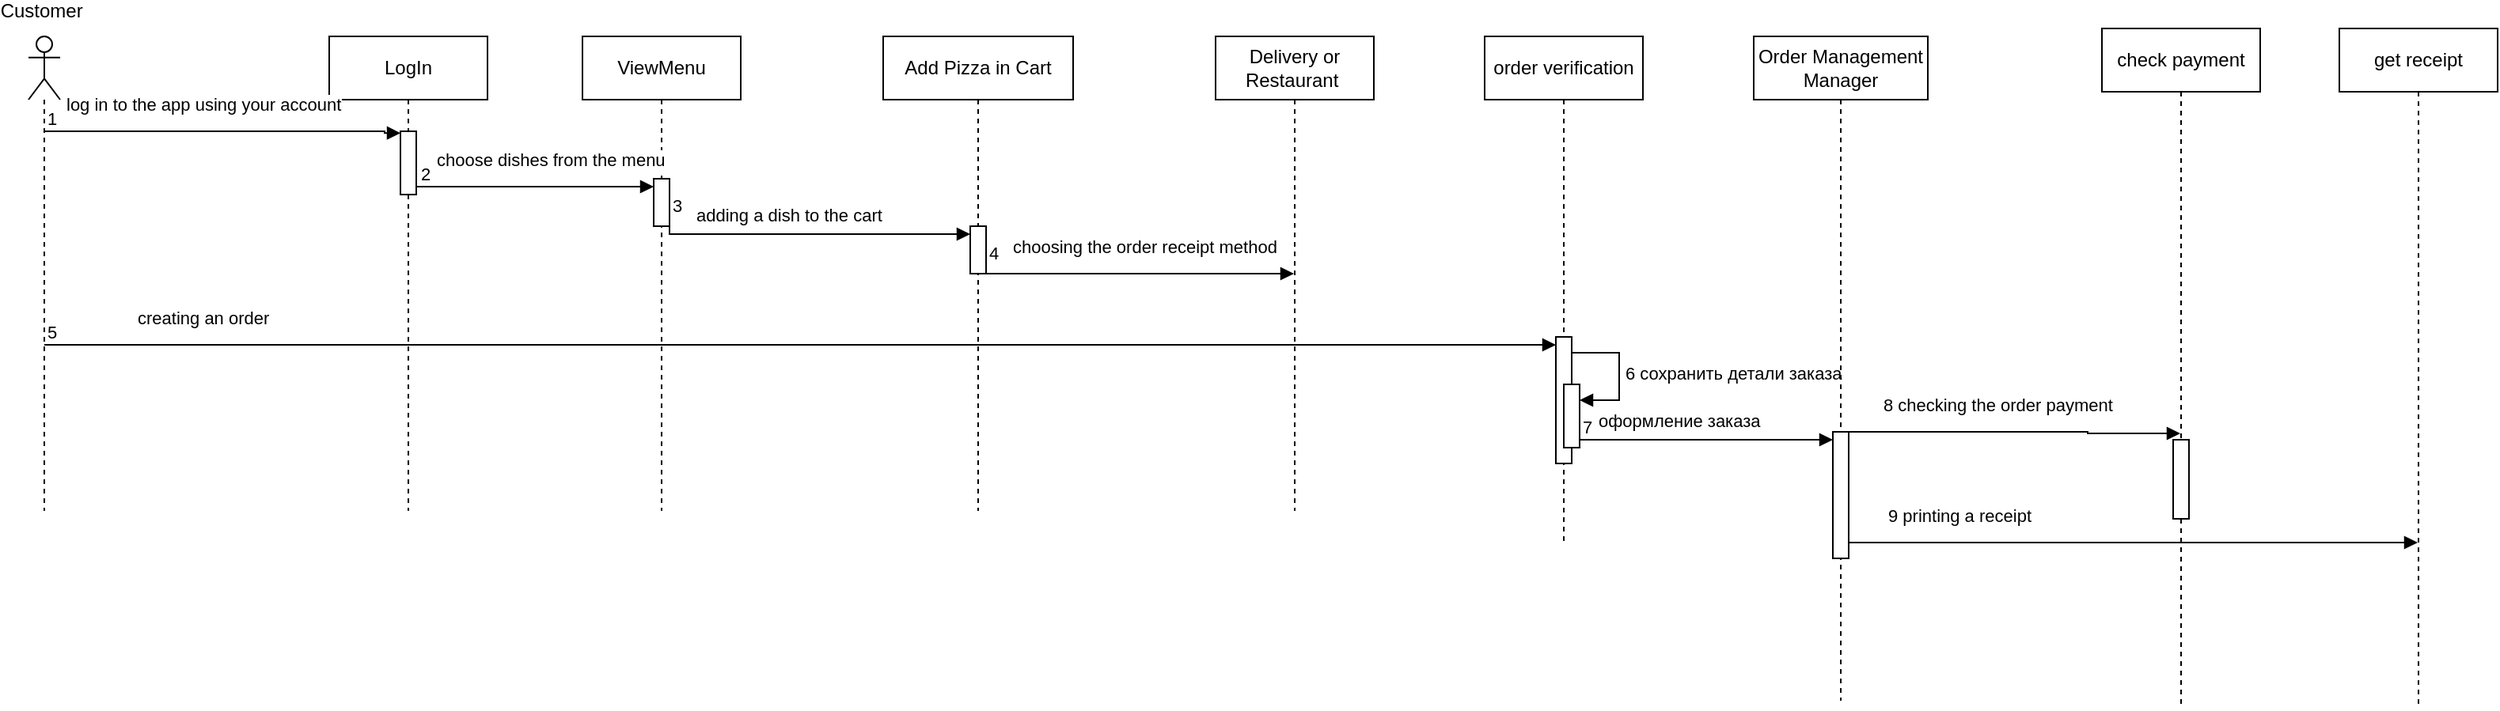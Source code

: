 <mxfile version="23.1.5" type="device">
  <diagram name="Страница — 1" id="tLZpk_zaxy9XHj5XOfVU">
    <mxGraphModel dx="2013" dy="776" grid="1" gridSize="10" guides="1" tooltips="1" connect="1" arrows="1" fold="1" page="0" pageScale="1" pageWidth="827" pageHeight="1169" math="0" shadow="0">
      <root>
        <mxCell id="0" />
        <mxCell id="1" parent="0" />
        <mxCell id="onemKajRgYSs6eUbvzqO-1" value="Customer&amp;nbsp;&lt;br&gt;&lt;br&gt;&lt;br&gt;&lt;div&gt;&lt;br&gt;&lt;/div&gt;&lt;div&gt;&lt;br&gt;&lt;/div&gt;&lt;div&gt;&lt;br&gt;&lt;/div&gt;" style="shape=umlLifeline;perimeter=lifelinePerimeter;whiteSpace=wrap;html=1;container=1;dropTarget=0;collapsible=0;recursiveResize=0;outlineConnect=0;portConstraint=eastwest;newEdgeStyle={&quot;curved&quot;:0,&quot;rounded&quot;:0};participant=umlActor;" parent="1" vertex="1">
          <mxGeometry x="-110" y="70" width="20" height="300" as="geometry" />
        </mxCell>
        <mxCell id="onemKajRgYSs6eUbvzqO-3" value="LogIn" style="shape=umlLifeline;perimeter=lifelinePerimeter;whiteSpace=wrap;html=1;container=1;dropTarget=0;collapsible=0;recursiveResize=0;outlineConnect=0;portConstraint=eastwest;newEdgeStyle={&quot;curved&quot;:0,&quot;rounded&quot;:0};" parent="1" vertex="1">
          <mxGeometry x="80" y="70" width="100" height="300" as="geometry" />
        </mxCell>
        <mxCell id="onemKajRgYSs6eUbvzqO-74" value="" style="html=1;points=[[0,0,0,0,5],[0,1,0,0,-5],[1,0,0,0,5],[1,1,0,0,-5]];perimeter=orthogonalPerimeter;outlineConnect=0;targetShapes=umlLifeline;portConstraint=eastwest;newEdgeStyle={&quot;curved&quot;:0,&quot;rounded&quot;:0};" parent="onemKajRgYSs6eUbvzqO-3" vertex="1">
          <mxGeometry x="45" y="60" width="10" height="40" as="geometry" />
        </mxCell>
        <mxCell id="onemKajRgYSs6eUbvzqO-5" value="ViewMenu" style="shape=umlLifeline;perimeter=lifelinePerimeter;whiteSpace=wrap;html=1;container=1;dropTarget=0;collapsible=0;recursiveResize=0;outlineConnect=0;portConstraint=eastwest;newEdgeStyle={&quot;curved&quot;:0,&quot;rounded&quot;:0};" parent="1" vertex="1">
          <mxGeometry x="240" y="70" width="100" height="300" as="geometry" />
        </mxCell>
        <mxCell id="onemKajRgYSs6eUbvzqO-75" value="" style="html=1;points=[[0,0,0,0,5],[0,1,0,0,-5],[1,0,0,0,5],[1,1,0,0,-5]];perimeter=orthogonalPerimeter;outlineConnect=0;targetShapes=umlLifeline;portConstraint=eastwest;newEdgeStyle={&quot;curved&quot;:0,&quot;rounded&quot;:0};" parent="onemKajRgYSs6eUbvzqO-5" vertex="1">
          <mxGeometry x="45" y="90" width="10" height="30" as="geometry" />
        </mxCell>
        <mxCell id="onemKajRgYSs6eUbvzqO-6" value="Add Pizza in Cart" style="shape=umlLifeline;perimeter=lifelinePerimeter;whiteSpace=wrap;html=1;container=1;dropTarget=0;collapsible=0;recursiveResize=0;outlineConnect=0;portConstraint=eastwest;newEdgeStyle={&quot;curved&quot;:0,&quot;rounded&quot;:0};" parent="1" vertex="1">
          <mxGeometry x="430" y="70" width="120" height="300" as="geometry" />
        </mxCell>
        <mxCell id="onemKajRgYSs6eUbvzqO-76" value="" style="html=1;points=[[0,0,0,0,5],[0,1,0,0,-5],[1,0,0,0,5],[1,1,0,0,-5]];perimeter=orthogonalPerimeter;outlineConnect=0;targetShapes=umlLifeline;portConstraint=eastwest;newEdgeStyle={&quot;curved&quot;:0,&quot;rounded&quot;:0};" parent="onemKajRgYSs6eUbvzqO-6" vertex="1">
          <mxGeometry x="55" y="120" width="10" height="30" as="geometry" />
        </mxCell>
        <mxCell id="onemKajRgYSs6eUbvzqO-8" value="Delivery or Restaurant&amp;nbsp;" style="shape=umlLifeline;perimeter=lifelinePerimeter;whiteSpace=wrap;html=1;container=1;dropTarget=0;collapsible=0;recursiveResize=0;outlineConnect=0;portConstraint=eastwest;newEdgeStyle={&quot;curved&quot;:0,&quot;rounded&quot;:0};" parent="1" vertex="1">
          <mxGeometry x="640" y="70" width="100" height="300" as="geometry" />
        </mxCell>
        <mxCell id="onemKajRgYSs6eUbvzqO-16" value="get receipt" style="shape=umlLifeline;perimeter=lifelinePerimeter;whiteSpace=wrap;html=1;container=1;dropTarget=0;collapsible=0;recursiveResize=0;outlineConnect=0;portConstraint=eastwest;newEdgeStyle={&quot;curved&quot;:0,&quot;rounded&quot;:0};" parent="1" vertex="1">
          <mxGeometry x="1350" y="65" width="100" height="430" as="geometry" />
        </mxCell>
        <mxCell id="onemKajRgYSs6eUbvzqO-17" value="log in to the app using your account" style="endArrow=block;endFill=1;html=1;edgeStyle=orthogonalEdgeStyle;align=left;verticalAlign=top;rounded=0;entryX=0;entryY=0.028;entryDx=0;entryDy=0;entryPerimeter=0;" parent="1" source="onemKajRgYSs6eUbvzqO-1" target="onemKajRgYSs6eUbvzqO-74" edge="1">
          <mxGeometry x="-0.896" y="30" relative="1" as="geometry">
            <mxPoint x="-40" y="170" as="sourcePoint" />
            <mxPoint x="80" y="170" as="targetPoint" />
            <Array as="points">
              <mxPoint x="115" y="130" />
            </Array>
            <mxPoint as="offset" />
          </mxGeometry>
        </mxCell>
        <mxCell id="onemKajRgYSs6eUbvzqO-18" value="1" style="edgeLabel;resizable=0;html=1;align=left;verticalAlign=bottom;" parent="onemKajRgYSs6eUbvzqO-17" connectable="0" vertex="1">
          <mxGeometry x="-1" relative="1" as="geometry" />
        </mxCell>
        <mxCell id="onemKajRgYSs6eUbvzqO-19" value="choose dishes from the menu" style="endArrow=block;endFill=1;html=1;edgeStyle=orthogonalEdgeStyle;align=left;verticalAlign=top;rounded=0;exitX=1;exitY=1;exitDx=0;exitDy=-5;exitPerimeter=0;entryX=0;entryY=0;entryDx=0;entryDy=5;entryPerimeter=0;" parent="1" source="onemKajRgYSs6eUbvzqO-74" target="onemKajRgYSs6eUbvzqO-75" edge="1">
          <mxGeometry x="-0.862" y="30" relative="1" as="geometry">
            <mxPoint x="130" y="170" as="sourcePoint" />
            <mxPoint x="280" y="300" as="targetPoint" />
            <Array as="points" />
            <mxPoint as="offset" />
          </mxGeometry>
        </mxCell>
        <mxCell id="onemKajRgYSs6eUbvzqO-20" value="2" style="edgeLabel;resizable=0;html=1;align=left;verticalAlign=bottom;" parent="onemKajRgYSs6eUbvzqO-19" connectable="0" vertex="1">
          <mxGeometry x="-1" relative="1" as="geometry">
            <mxPoint x="1" as="offset" />
          </mxGeometry>
        </mxCell>
        <mxCell id="onemKajRgYSs6eUbvzqO-21" value="adding a dish to the cart" style="endArrow=block;endFill=1;html=1;edgeStyle=orthogonalEdgeStyle;align=left;verticalAlign=top;rounded=0;exitX=1;exitY=1;exitDx=0;exitDy=-5;exitPerimeter=0;entryX=0;entryY=0;entryDx=0;entryDy=5;entryPerimeter=0;" parent="1" source="onemKajRgYSs6eUbvzqO-75" target="onemKajRgYSs6eUbvzqO-76" edge="1">
          <mxGeometry x="-1" y="21" relative="1" as="geometry">
            <mxPoint x="310" y="340" as="sourcePoint" />
            <mxPoint x="470" y="340" as="targetPoint" />
            <Array as="points">
              <mxPoint x="295" y="195" />
            </Array>
            <mxPoint x="-6" y="-15" as="offset" />
          </mxGeometry>
        </mxCell>
        <mxCell id="onemKajRgYSs6eUbvzqO-22" value="3" style="edgeLabel;resizable=0;html=1;align=left;verticalAlign=bottom;" parent="onemKajRgYSs6eUbvzqO-21" connectable="0" vertex="1">
          <mxGeometry x="-1" relative="1" as="geometry" />
        </mxCell>
        <mxCell id="onemKajRgYSs6eUbvzqO-30" value="choosing the order receipt method" style="endArrow=block;endFill=1;html=1;edgeStyle=orthogonalEdgeStyle;align=left;verticalAlign=top;rounded=0;exitX=1;exitY=1;exitDx=0;exitDy=-5;exitPerimeter=0;" parent="1" source="onemKajRgYSs6eUbvzqO-76" target="onemKajRgYSs6eUbvzqO-8" edge="1">
          <mxGeometry x="-1" y="29" relative="1" as="geometry">
            <mxPoint x="560" y="290" as="sourcePoint" />
            <mxPoint x="720" y="290" as="targetPoint" />
            <Array as="points">
              <mxPoint x="495" y="220" />
            </Array>
            <mxPoint x="-14" y="-25" as="offset" />
          </mxGeometry>
        </mxCell>
        <mxCell id="onemKajRgYSs6eUbvzqO-31" value="4" style="edgeLabel;resizable=0;html=1;align=left;verticalAlign=bottom;" parent="onemKajRgYSs6eUbvzqO-30" connectable="0" vertex="1">
          <mxGeometry x="-1" relative="1" as="geometry" />
        </mxCell>
        <mxCell id="onemKajRgYSs6eUbvzqO-39" value="order verification" style="shape=umlLifeline;perimeter=lifelinePerimeter;whiteSpace=wrap;html=1;container=1;dropTarget=0;collapsible=0;recursiveResize=0;outlineConnect=0;portConstraint=eastwest;newEdgeStyle={&quot;curved&quot;:0,&quot;rounded&quot;:0};" parent="1" vertex="1">
          <mxGeometry x="810" y="70" width="100" height="320" as="geometry" />
        </mxCell>
        <mxCell id="onemKajRgYSs6eUbvzqO-68" value="" style="html=1;points=[[0,0,0,0,5],[0,1,0,0,-5],[1,0,0,0,5],[1,1,0,0,-5]];perimeter=orthogonalPerimeter;outlineConnect=0;targetShapes=umlLifeline;portConstraint=eastwest;newEdgeStyle={&quot;curved&quot;:0,&quot;rounded&quot;:0};" parent="onemKajRgYSs6eUbvzqO-39" vertex="1">
          <mxGeometry x="45" y="190" width="10" height="80" as="geometry" />
        </mxCell>
        <mxCell id="onemKajRgYSs6eUbvzqO-69" value="" style="html=1;points=[[0,0,0,0,5],[0,1,0,0,-5],[1,0,0,0,5],[1,1,0,0,-5]];perimeter=orthogonalPerimeter;outlineConnect=0;targetShapes=umlLifeline;portConstraint=eastwest;newEdgeStyle={&quot;curved&quot;:0,&quot;rounded&quot;:0};" parent="onemKajRgYSs6eUbvzqO-39" vertex="1">
          <mxGeometry x="50" y="220" width="10" height="40" as="geometry" />
        </mxCell>
        <mxCell id="onemKajRgYSs6eUbvzqO-70" value="6 сохранить детали заказа&amp;nbsp;" style="html=1;align=left;spacingLeft=2;endArrow=block;rounded=0;edgeStyle=orthogonalEdgeStyle;curved=0;rounded=0;" parent="onemKajRgYSs6eUbvzqO-39" target="onemKajRgYSs6eUbvzqO-69" edge="1">
          <mxGeometry relative="1" as="geometry">
            <mxPoint x="55" y="200" as="sourcePoint" />
            <Array as="points">
              <mxPoint x="85" y="230" />
            </Array>
          </mxGeometry>
        </mxCell>
        <mxCell id="onemKajRgYSs6eUbvzqO-40" value="creating an order" style="endArrow=block;endFill=1;html=1;edgeStyle=orthogonalEdgeStyle;align=left;verticalAlign=top;rounded=0;entryX=0;entryY=0;entryDx=0;entryDy=5;entryPerimeter=0;" parent="1" source="onemKajRgYSs6eUbvzqO-1" target="onemKajRgYSs6eUbvzqO-68" edge="1">
          <mxGeometry x="-0.881" y="30" relative="1" as="geometry">
            <mxPoint x="610" y="330" as="sourcePoint" />
            <mxPoint x="810" y="260" as="targetPoint" />
            <Array as="points">
              <mxPoint x="370" y="265" />
              <mxPoint x="370" y="265" />
            </Array>
            <mxPoint as="offset" />
          </mxGeometry>
        </mxCell>
        <mxCell id="onemKajRgYSs6eUbvzqO-41" value="5" style="edgeLabel;resizable=0;html=1;align=left;verticalAlign=bottom;" parent="onemKajRgYSs6eUbvzqO-40" connectable="0" vertex="1">
          <mxGeometry x="-1" relative="1" as="geometry" />
        </mxCell>
        <mxCell id="onemKajRgYSs6eUbvzqO-44" value="check payment" style="shape=umlLifeline;perimeter=lifelinePerimeter;whiteSpace=wrap;html=1;container=1;dropTarget=0;collapsible=0;recursiveResize=0;outlineConnect=0;portConstraint=eastwest;newEdgeStyle={&quot;curved&quot;:0,&quot;rounded&quot;:0};" parent="1" vertex="1">
          <mxGeometry x="1200" y="65" width="100" height="430" as="geometry" />
        </mxCell>
        <mxCell id="onemKajRgYSs6eUbvzqO-80" value="" style="html=1;points=[[0,0,0,0,5],[0,1,0,0,-5],[1,0,0,0,5],[1,1,0,0,-5]];perimeter=orthogonalPerimeter;outlineConnect=0;targetShapes=umlLifeline;portConstraint=eastwest;newEdgeStyle={&quot;curved&quot;:0,&quot;rounded&quot;:0};" parent="onemKajRgYSs6eUbvzqO-44" vertex="1">
          <mxGeometry x="45" y="260" width="10" height="50" as="geometry" />
        </mxCell>
        <mxCell id="onemKajRgYSs6eUbvzqO-45" value="8 checking the order payment" style="endArrow=block;endFill=1;html=1;edgeStyle=orthogonalEdgeStyle;align=left;verticalAlign=top;rounded=0;" parent="1" target="onemKajRgYSs6eUbvzqO-44" edge="1">
          <mxGeometry x="-0.728" y="30" relative="1" as="geometry">
            <mxPoint x="1030" y="320.018" as="sourcePoint" />
            <mxPoint x="1385" y="325" as="targetPoint" />
            <Array as="points">
              <mxPoint x="1191" y="321" />
            </Array>
            <mxPoint as="offset" />
          </mxGeometry>
        </mxCell>
        <mxCell id="onemKajRgYSs6eUbvzqO-47" value="9 printing a receipt" style="endArrow=block;endFill=1;html=1;edgeStyle=orthogonalEdgeStyle;align=left;verticalAlign=top;rounded=0;" parent="1" source="onemKajRgYSs6eUbvzqO-71" target="onemKajRgYSs6eUbvzqO-16" edge="1">
          <mxGeometry x="-0.872" y="30" relative="1" as="geometry">
            <mxPoint x="980" y="380" as="sourcePoint" />
            <mxPoint x="1140" y="380" as="targetPoint" />
            <Array as="points">
              <mxPoint x="1130" y="390" />
              <mxPoint x="1130" y="390" />
            </Array>
            <mxPoint as="offset" />
          </mxGeometry>
        </mxCell>
        <mxCell id="onemKajRgYSs6eUbvzqO-49" value="Order Management Manager" style="shape=umlLifeline;perimeter=lifelinePerimeter;whiteSpace=wrap;html=1;container=1;dropTarget=0;collapsible=0;recursiveResize=0;outlineConnect=0;portConstraint=eastwest;newEdgeStyle={&quot;curved&quot;:0,&quot;rounded&quot;:0};" parent="1" vertex="1">
          <mxGeometry x="980" y="70" width="110" height="420" as="geometry" />
        </mxCell>
        <mxCell id="onemKajRgYSs6eUbvzqO-71" value="" style="html=1;points=[[0,0,0,0,5],[0,1,0,0,-5],[1,0,0,0,5],[1,1,0,0,-5]];perimeter=orthogonalPerimeter;outlineConnect=0;targetShapes=umlLifeline;portConstraint=eastwest;newEdgeStyle={&quot;curved&quot;:0,&quot;rounded&quot;:0};" parent="onemKajRgYSs6eUbvzqO-49" vertex="1">
          <mxGeometry x="50" y="250" width="10" height="80" as="geometry" />
        </mxCell>
        <mxCell id="onemKajRgYSs6eUbvzqO-72" value="оформление заказа" style="endArrow=block;endFill=1;html=1;edgeStyle=orthogonalEdgeStyle;align=left;verticalAlign=top;rounded=0;entryX=0;entryY=0;entryDx=0;entryDy=5;entryPerimeter=0;exitX=1;exitY=1;exitDx=0;exitDy=-5;exitPerimeter=0;" parent="1" source="onemKajRgYSs6eUbvzqO-69" target="onemKajRgYSs6eUbvzqO-71" edge="1">
          <mxGeometry x="-0.875" y="25" relative="1" as="geometry">
            <mxPoint x="860" y="450" as="sourcePoint" />
            <mxPoint x="1020" y="450" as="targetPoint" />
            <Array as="points">
              <mxPoint x="1030" y="325" />
            </Array>
            <mxPoint as="offset" />
          </mxGeometry>
        </mxCell>
        <mxCell id="onemKajRgYSs6eUbvzqO-73" value="7" style="edgeLabel;resizable=0;html=1;align=left;verticalAlign=bottom;" parent="onemKajRgYSs6eUbvzqO-72" connectable="0" vertex="1">
          <mxGeometry x="-1" relative="1" as="geometry" />
        </mxCell>
      </root>
    </mxGraphModel>
  </diagram>
</mxfile>
